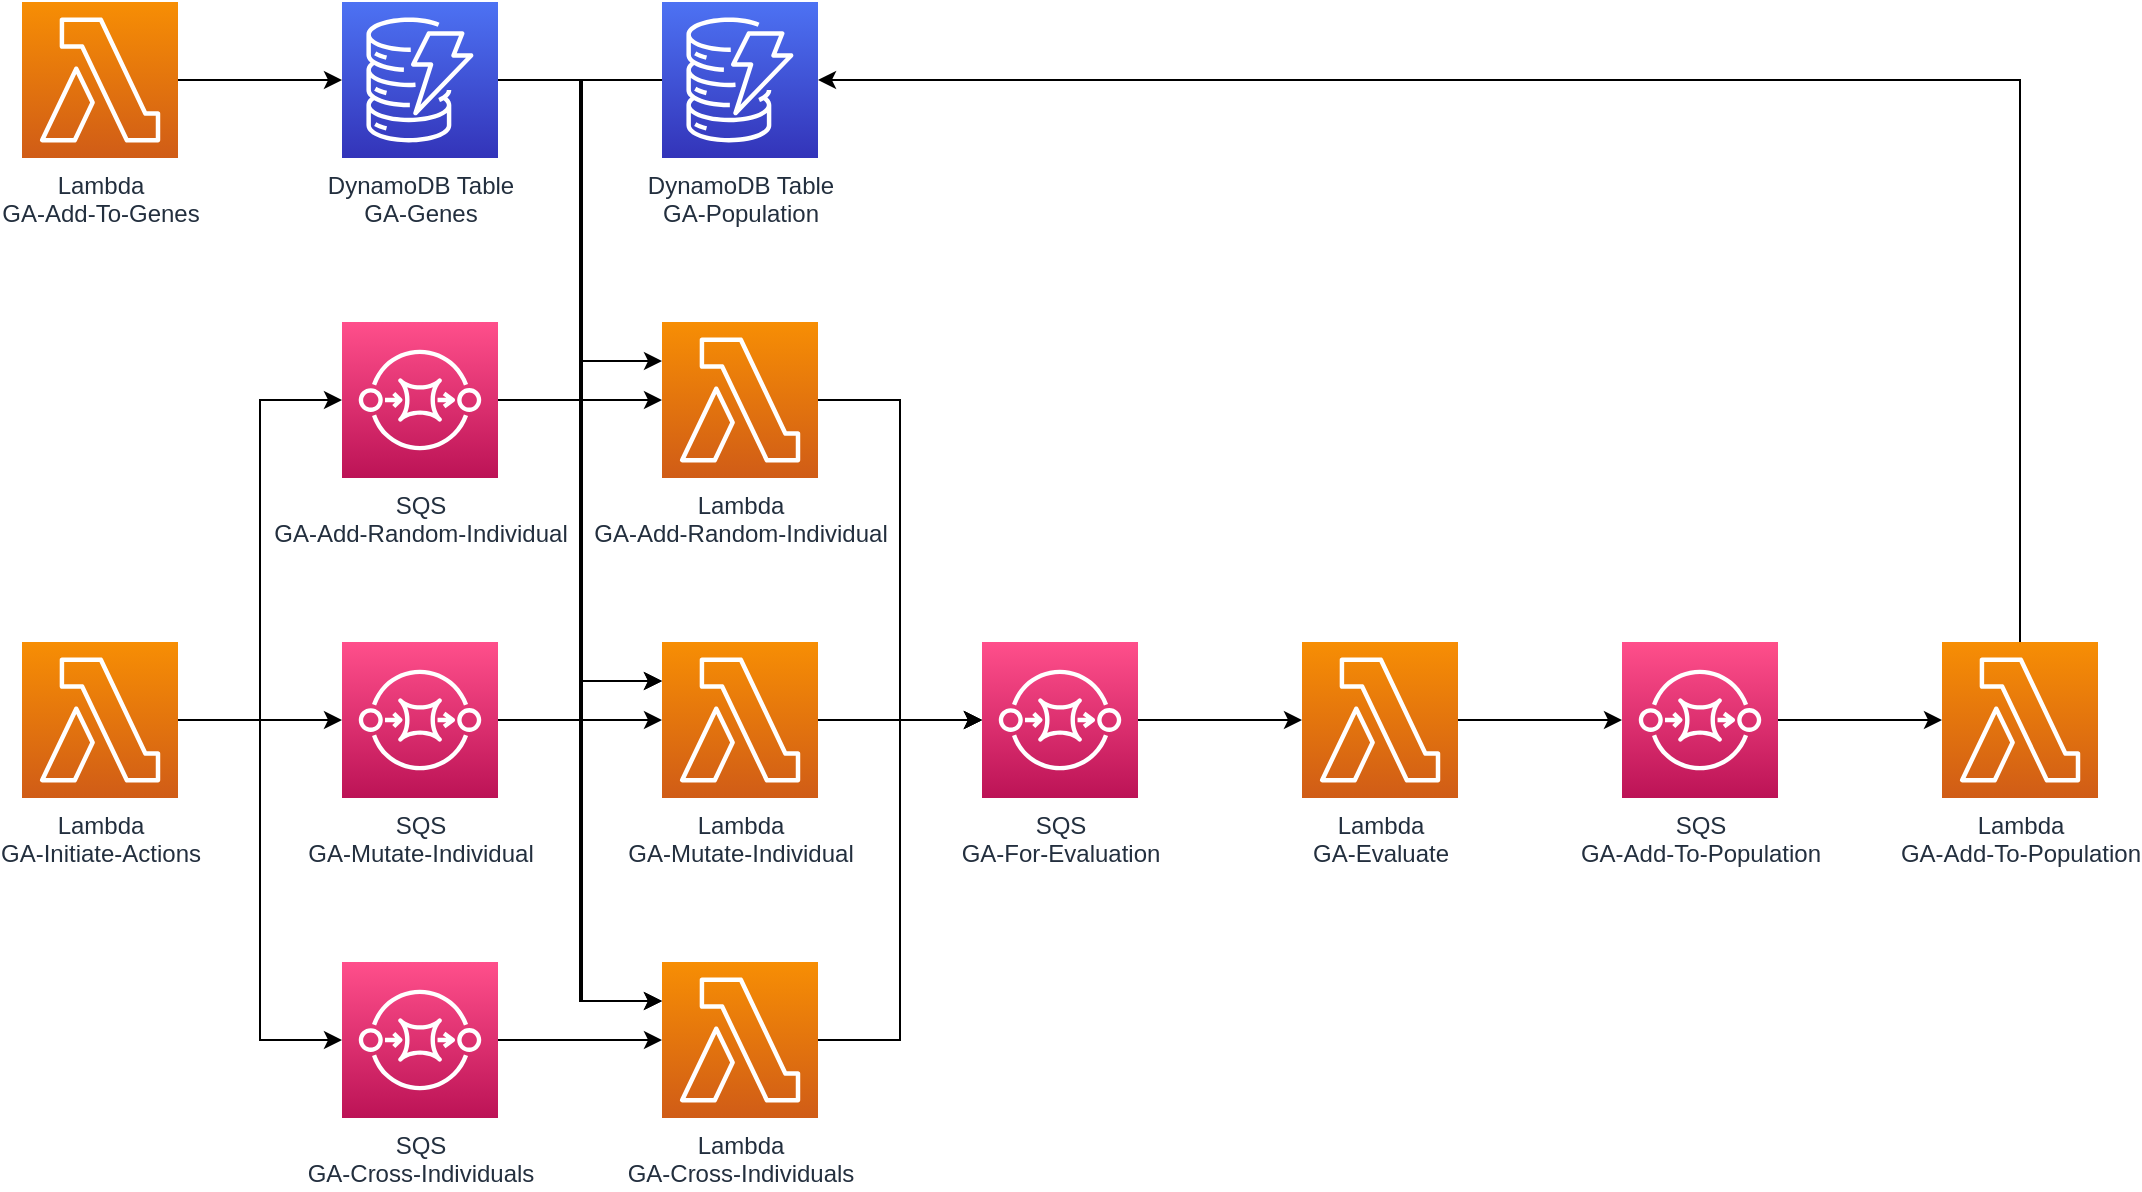 <mxfile version="18.0.8" type="device" pages="2"><diagram id="2--1__OR1NneV_YEMapW" name="Page-1"><mxGraphModel dx="2062" dy="1140" grid="1" gridSize="10" guides="1" tooltips="1" connect="1" arrows="1" fold="1" page="1" pageScale="1" pageWidth="1169" pageHeight="827" math="0" shadow="0"><root><mxCell id="0"/><mxCell id="1" parent="0"/><mxCell id="NyY_K8HsfJrdwetki1rq-37" style="edgeStyle=orthogonalEdgeStyle;rounded=0;orthogonalLoop=1;jettySize=auto;html=1;exitX=1;exitY=0.5;exitDx=0;exitDy=0;exitPerimeter=0;entryX=0;entryY=0.5;entryDx=0;entryDy=0;entryPerimeter=0;fontSize=12;fontStyle=0" edge="1" parent="1" source="NyY_K8HsfJrdwetki1rq-1" target="NyY_K8HsfJrdwetki1rq-10"><mxGeometry relative="1" as="geometry"/></mxCell><mxCell id="NyY_K8HsfJrdwetki1rq-1" value="SQS&lt;br style=&quot;font-size: 12px;&quot;&gt;GA-Add-Random-Individual" style="sketch=0;points=[[0,0,0],[0.25,0,0],[0.5,0,0],[0.75,0,0],[1,0,0],[0,1,0],[0.25,1,0],[0.5,1,0],[0.75,1,0],[1,1,0],[0,0.25,0],[0,0.5,0],[0,0.75,0],[1,0.25,0],[1,0.5,0],[1,0.75,0]];outlineConnect=0;fontColor=#232F3E;gradientColor=#FF4F8B;gradientDirection=north;fillColor=#BC1356;strokeColor=#ffffff;dashed=0;verticalLabelPosition=bottom;verticalAlign=top;align=center;html=1;fontSize=12;fontStyle=0;aspect=fixed;shape=mxgraph.aws4.resourceIcon;resIcon=mxgraph.aws4.sqs;" vertex="1" parent="1"><mxGeometry x="240" y="240" width="78" height="78" as="geometry"/></mxCell><mxCell id="NyY_K8HsfJrdwetki1rq-31" style="edgeStyle=orthogonalEdgeStyle;rounded=0;orthogonalLoop=1;jettySize=auto;html=1;exitX=1;exitY=0.5;exitDx=0;exitDy=0;exitPerimeter=0;entryX=0;entryY=0.5;entryDx=0;entryDy=0;entryPerimeter=0;fontSize=12;fontStyle=0" edge="1" parent="1" source="NyY_K8HsfJrdwetki1rq-2" target="NyY_K8HsfJrdwetki1rq-9"><mxGeometry relative="1" as="geometry"/></mxCell><mxCell id="NyY_K8HsfJrdwetki1rq-2" value="SQS&lt;br style=&quot;font-size: 12px;&quot;&gt;GA-Mutate-Individual" style="sketch=0;points=[[0,0,0],[0.25,0,0],[0.5,0,0],[0.75,0,0],[1,0,0],[0,1,0],[0.25,1,0],[0.5,1,0],[0.75,1,0],[1,1,0],[0,0.25,0],[0,0.5,0],[0,0.75,0],[1,0.25,0],[1,0.5,0],[1,0.75,0]];outlineConnect=0;fontColor=#232F3E;gradientColor=#FF4F8B;gradientDirection=north;fillColor=#BC1356;strokeColor=#ffffff;dashed=0;verticalLabelPosition=bottom;verticalAlign=top;align=center;html=1;fontSize=12;fontStyle=0;aspect=fixed;shape=mxgraph.aws4.resourceIcon;resIcon=mxgraph.aws4.sqs;" vertex="1" parent="1"><mxGeometry x="240" y="400" width="78" height="78" as="geometry"/></mxCell><mxCell id="NyY_K8HsfJrdwetki1rq-40" style="edgeStyle=orthogonalEdgeStyle;rounded=0;orthogonalLoop=1;jettySize=auto;html=1;exitX=1;exitY=0.5;exitDx=0;exitDy=0;exitPerimeter=0;entryX=0;entryY=0.5;entryDx=0;entryDy=0;entryPerimeter=0;fontSize=12;fontStyle=0" edge="1" parent="1" source="NyY_K8HsfJrdwetki1rq-5" target="NyY_K8HsfJrdwetki1rq-11"><mxGeometry relative="1" as="geometry"/></mxCell><mxCell id="NyY_K8HsfJrdwetki1rq-5" value="SQS&lt;br style=&quot;font-size: 12px;&quot;&gt;GA-Cross-Individuals" style="sketch=0;points=[[0,0,0],[0.25,0,0],[0.5,0,0],[0.75,0,0],[1,0,0],[0,1,0],[0.25,1,0],[0.5,1,0],[0.75,1,0],[1,1,0],[0,0.25,0],[0,0.5,0],[0,0.75,0],[1,0.25,0],[1,0.5,0],[1,0.75,0]];outlineConnect=0;fontColor=#232F3E;gradientColor=#FF4F8B;gradientDirection=north;fillColor=#BC1356;strokeColor=#ffffff;dashed=0;verticalLabelPosition=bottom;verticalAlign=top;align=center;html=1;fontSize=12;fontStyle=0;aspect=fixed;shape=mxgraph.aws4.resourceIcon;resIcon=mxgraph.aws4.sqs;" vertex="1" parent="1"><mxGeometry x="240" y="560" width="78" height="78" as="geometry"/></mxCell><mxCell id="NyY_K8HsfJrdwetki1rq-33" style="edgeStyle=orthogonalEdgeStyle;rounded=0;orthogonalLoop=1;jettySize=auto;html=1;exitX=1;exitY=0.5;exitDx=0;exitDy=0;exitPerimeter=0;entryX=0;entryY=0.5;entryDx=0;entryDy=0;entryPerimeter=0;fontSize=12;fontStyle=0" edge="1" parent="1" source="NyY_K8HsfJrdwetki1rq-6" target="NyY_K8HsfJrdwetki1rq-12"><mxGeometry relative="1" as="geometry"/></mxCell><mxCell id="NyY_K8HsfJrdwetki1rq-6" value="SQS&lt;br style=&quot;font-size: 12px;&quot;&gt;GA-For-Evaluation" style="sketch=0;points=[[0,0,0],[0.25,0,0],[0.5,0,0],[0.75,0,0],[1,0,0],[0,1,0],[0.25,1,0],[0.5,1,0],[0.75,1,0],[1,1,0],[0,0.25,0],[0,0.5,0],[0,0.75,0],[1,0.25,0],[1,0.5,0],[1,0.75,0]];outlineConnect=0;fontColor=#232F3E;gradientColor=#FF4F8B;gradientDirection=north;fillColor=#BC1356;strokeColor=#ffffff;dashed=0;verticalLabelPosition=bottom;verticalAlign=top;align=center;html=1;fontSize=12;fontStyle=0;aspect=fixed;shape=mxgraph.aws4.resourceIcon;resIcon=mxgraph.aws4.sqs;" vertex="1" parent="1"><mxGeometry x="560" y="400" width="78" height="78" as="geometry"/></mxCell><mxCell id="NyY_K8HsfJrdwetki1rq-35" style="edgeStyle=orthogonalEdgeStyle;rounded=0;orthogonalLoop=1;jettySize=auto;html=1;exitX=1;exitY=0.5;exitDx=0;exitDy=0;exitPerimeter=0;entryX=0;entryY=0.5;entryDx=0;entryDy=0;entryPerimeter=0;fontSize=12;fontStyle=0" edge="1" parent="1" source="NyY_K8HsfJrdwetki1rq-7" target="NyY_K8HsfJrdwetki1rq-13"><mxGeometry relative="1" as="geometry"/></mxCell><mxCell id="NyY_K8HsfJrdwetki1rq-7" value="SQS&lt;br style=&quot;font-size: 12px;&quot;&gt;GA-Add-To-Population" style="sketch=0;points=[[0,0,0],[0.25,0,0],[0.5,0,0],[0.75,0,0],[1,0,0],[0,1,0],[0.25,1,0],[0.5,1,0],[0.75,1,0],[1,1,0],[0,0.25,0],[0,0.5,0],[0,0.75,0],[1,0.25,0],[1,0.5,0],[1,0.75,0]];outlineConnect=0;fontColor=#232F3E;gradientColor=#FF4F8B;gradientDirection=north;fillColor=#BC1356;strokeColor=#ffffff;dashed=0;verticalLabelPosition=bottom;verticalAlign=top;align=center;html=1;fontSize=12;fontStyle=0;aspect=fixed;shape=mxgraph.aws4.resourceIcon;resIcon=mxgraph.aws4.sqs;" vertex="1" parent="1"><mxGeometry x="880" y="400" width="78" height="78" as="geometry"/></mxCell><mxCell id="NyY_K8HsfJrdwetki1rq-30" style="edgeStyle=orthogonalEdgeStyle;rounded=0;orthogonalLoop=1;jettySize=auto;html=1;exitX=1;exitY=0.5;exitDx=0;exitDy=0;exitPerimeter=0;entryX=0;entryY=0.5;entryDx=0;entryDy=0;entryPerimeter=0;fontSize=12;fontStyle=0" edge="1" parent="1" source="NyY_K8HsfJrdwetki1rq-8" target="NyY_K8HsfJrdwetki1rq-2"><mxGeometry relative="1" as="geometry"/></mxCell><mxCell id="NyY_K8HsfJrdwetki1rq-36" style="edgeStyle=orthogonalEdgeStyle;rounded=0;orthogonalLoop=1;jettySize=auto;html=1;exitX=1;exitY=0.5;exitDx=0;exitDy=0;exitPerimeter=0;entryX=0;entryY=0.5;entryDx=0;entryDy=0;entryPerimeter=0;fontSize=12;fontStyle=0" edge="1" parent="1" source="NyY_K8HsfJrdwetki1rq-8" target="NyY_K8HsfJrdwetki1rq-1"><mxGeometry relative="1" as="geometry"/></mxCell><mxCell id="NyY_K8HsfJrdwetki1rq-39" style="edgeStyle=orthogonalEdgeStyle;rounded=0;orthogonalLoop=1;jettySize=auto;html=1;exitX=1;exitY=0.5;exitDx=0;exitDy=0;exitPerimeter=0;entryX=0;entryY=0.5;entryDx=0;entryDy=0;entryPerimeter=0;fontSize=12;fontStyle=0" edge="1" parent="1" source="NyY_K8HsfJrdwetki1rq-8" target="NyY_K8HsfJrdwetki1rq-5"><mxGeometry relative="1" as="geometry"/></mxCell><mxCell id="NyY_K8HsfJrdwetki1rq-8" value="Lambda&lt;br style=&quot;font-size: 12px;&quot;&gt;GA-Initiate-Actions" style="sketch=0;points=[[0,0,0],[0.25,0,0],[0.5,0,0],[0.75,0,0],[1,0,0],[0,1,0],[0.25,1,0],[0.5,1,0],[0.75,1,0],[1,1,0],[0,0.25,0],[0,0.5,0],[0,0.75,0],[1,0.25,0],[1,0.5,0],[1,0.75,0]];outlineConnect=0;fontColor=#232F3E;gradientColor=#F78E04;gradientDirection=north;fillColor=#D05C17;strokeColor=#ffffff;dashed=0;verticalLabelPosition=bottom;verticalAlign=top;align=center;html=1;fontSize=12;fontStyle=0;aspect=fixed;shape=mxgraph.aws4.resourceIcon;resIcon=mxgraph.aws4.lambda;" vertex="1" parent="1"><mxGeometry x="80" y="400" width="78" height="78" as="geometry"/></mxCell><mxCell id="NyY_K8HsfJrdwetki1rq-32" style="edgeStyle=orthogonalEdgeStyle;rounded=0;orthogonalLoop=1;jettySize=auto;html=1;exitX=1;exitY=0.5;exitDx=0;exitDy=0;exitPerimeter=0;entryX=0;entryY=0.5;entryDx=0;entryDy=0;entryPerimeter=0;fontSize=12;fontStyle=0" edge="1" parent="1" source="NyY_K8HsfJrdwetki1rq-9" target="NyY_K8HsfJrdwetki1rq-6"><mxGeometry relative="1" as="geometry"/></mxCell><mxCell id="NyY_K8HsfJrdwetki1rq-9" value="Lambda&lt;br style=&quot;font-size: 12px;&quot;&gt;GA-Mutate-Individual" style="sketch=0;points=[[0,0,0],[0.25,0,0],[0.5,0,0],[0.75,0,0],[1,0,0],[0,1,0],[0.25,1,0],[0.5,1,0],[0.75,1,0],[1,1,0],[0,0.25,0],[0,0.5,0],[0,0.75,0],[1,0.25,0],[1,0.5,0],[1,0.75,0]];outlineConnect=0;fontColor=#232F3E;gradientColor=#F78E04;gradientDirection=north;fillColor=#D05C17;strokeColor=#ffffff;dashed=0;verticalLabelPosition=bottom;verticalAlign=top;align=center;html=1;fontSize=12;fontStyle=0;aspect=fixed;shape=mxgraph.aws4.resourceIcon;resIcon=mxgraph.aws4.lambda;" vertex="1" parent="1"><mxGeometry x="400" y="400" width="78" height="78" as="geometry"/></mxCell><mxCell id="NyY_K8HsfJrdwetki1rq-38" style="edgeStyle=orthogonalEdgeStyle;rounded=0;orthogonalLoop=1;jettySize=auto;html=1;exitX=1;exitY=0.5;exitDx=0;exitDy=0;exitPerimeter=0;entryX=0;entryY=0.5;entryDx=0;entryDy=0;entryPerimeter=0;fontSize=12;fontStyle=0" edge="1" parent="1" source="NyY_K8HsfJrdwetki1rq-10" target="NyY_K8HsfJrdwetki1rq-6"><mxGeometry relative="1" as="geometry"/></mxCell><mxCell id="NyY_K8HsfJrdwetki1rq-10" value="Lambda&lt;br style=&quot;font-size: 12px;&quot;&gt;GA-Add-Random-Individual" style="sketch=0;points=[[0,0,0],[0.25,0,0],[0.5,0,0],[0.75,0,0],[1,0,0],[0,1,0],[0.25,1,0],[0.5,1,0],[0.75,1,0],[1,1,0],[0,0.25,0],[0,0.5,0],[0,0.75,0],[1,0.25,0],[1,0.5,0],[1,0.75,0]];outlineConnect=0;fontColor=#232F3E;gradientColor=#F78E04;gradientDirection=north;fillColor=#D05C17;strokeColor=#ffffff;dashed=0;verticalLabelPosition=bottom;verticalAlign=top;align=center;html=1;fontSize=12;fontStyle=0;aspect=fixed;shape=mxgraph.aws4.resourceIcon;resIcon=mxgraph.aws4.lambda;" vertex="1" parent="1"><mxGeometry x="400" y="240" width="78" height="78" as="geometry"/></mxCell><mxCell id="NyY_K8HsfJrdwetki1rq-41" style="edgeStyle=orthogonalEdgeStyle;rounded=0;orthogonalLoop=1;jettySize=auto;html=1;exitX=1;exitY=0.5;exitDx=0;exitDy=0;exitPerimeter=0;entryX=0;entryY=0.5;entryDx=0;entryDy=0;entryPerimeter=0;fontSize=12;fontStyle=0" edge="1" parent="1" source="NyY_K8HsfJrdwetki1rq-11" target="NyY_K8HsfJrdwetki1rq-6"><mxGeometry relative="1" as="geometry"/></mxCell><mxCell id="NyY_K8HsfJrdwetki1rq-11" value="Lambda&lt;br style=&quot;font-size: 12px;&quot;&gt;GA-Cross-Individuals" style="sketch=0;points=[[0,0,0],[0.25,0,0],[0.5,0,0],[0.75,0,0],[1,0,0],[0,1,0],[0.25,1,0],[0.5,1,0],[0.75,1,0],[1,1,0],[0,0.25,0],[0,0.5,0],[0,0.75,0],[1,0.25,0],[1,0.5,0],[1,0.75,0]];outlineConnect=0;fontColor=#232F3E;gradientColor=#F78E04;gradientDirection=north;fillColor=#D05C17;strokeColor=#ffffff;dashed=0;verticalLabelPosition=bottom;verticalAlign=top;align=center;html=1;fontSize=12;fontStyle=0;aspect=fixed;shape=mxgraph.aws4.resourceIcon;resIcon=mxgraph.aws4.lambda;" vertex="1" parent="1"><mxGeometry x="400" y="560" width="78" height="78" as="geometry"/></mxCell><mxCell id="NyY_K8HsfJrdwetki1rq-34" style="edgeStyle=orthogonalEdgeStyle;rounded=0;orthogonalLoop=1;jettySize=auto;html=1;exitX=1;exitY=0.5;exitDx=0;exitDy=0;exitPerimeter=0;entryX=0;entryY=0.5;entryDx=0;entryDy=0;entryPerimeter=0;fontSize=12;fontStyle=0" edge="1" parent="1" source="NyY_K8HsfJrdwetki1rq-12" target="NyY_K8HsfJrdwetki1rq-7"><mxGeometry relative="1" as="geometry"/></mxCell><mxCell id="NyY_K8HsfJrdwetki1rq-12" value="Lambda&lt;br style=&quot;font-size: 12px;&quot;&gt;GA-Evaluate" style="sketch=0;points=[[0,0,0],[0.25,0,0],[0.5,0,0],[0.75,0,0],[1,0,0],[0,1,0],[0.25,1,0],[0.5,1,0],[0.75,1,0],[1,1,0],[0,0.25,0],[0,0.5,0],[0,0.75,0],[1,0.25,0],[1,0.5,0],[1,0.75,0]];outlineConnect=0;fontColor=#232F3E;gradientColor=#F78E04;gradientDirection=north;fillColor=#D05C17;strokeColor=#ffffff;dashed=0;verticalLabelPosition=bottom;verticalAlign=top;align=center;html=1;fontSize=12;fontStyle=0;aspect=fixed;shape=mxgraph.aws4.resourceIcon;resIcon=mxgraph.aws4.lambda;" vertex="1" parent="1"><mxGeometry x="720" y="400" width="78" height="78" as="geometry"/></mxCell><mxCell id="NyY_K8HsfJrdwetki1rq-52" style="edgeStyle=orthogonalEdgeStyle;rounded=0;orthogonalLoop=1;jettySize=auto;html=1;exitX=0.5;exitY=0;exitDx=0;exitDy=0;exitPerimeter=0;entryX=1;entryY=0.5;entryDx=0;entryDy=0;entryPerimeter=0;fontSize=12;fontStyle=0" edge="1" parent="1" source="NyY_K8HsfJrdwetki1rq-13" target="NyY_K8HsfJrdwetki1rq-16"><mxGeometry relative="1" as="geometry"/></mxCell><mxCell id="NyY_K8HsfJrdwetki1rq-13" value="Lambda&lt;br style=&quot;font-size: 12px;&quot;&gt;GA-Add-To-Population" style="sketch=0;points=[[0,0,0],[0.25,0,0],[0.5,0,0],[0.75,0,0],[1,0,0],[0,1,0],[0.25,1,0],[0.5,1,0],[0.75,1,0],[1,1,0],[0,0.25,0],[0,0.5,0],[0,0.75,0],[1,0.25,0],[1,0.5,0],[1,0.75,0]];outlineConnect=0;fontColor=#232F3E;gradientColor=#F78E04;gradientDirection=north;fillColor=#D05C17;strokeColor=#ffffff;dashed=0;verticalLabelPosition=bottom;verticalAlign=top;align=center;html=1;fontSize=12;fontStyle=0;aspect=fixed;shape=mxgraph.aws4.resourceIcon;resIcon=mxgraph.aws4.lambda;" vertex="1" parent="1"><mxGeometry x="1040" y="400" width="78" height="78" as="geometry"/></mxCell><mxCell id="NyY_K8HsfJrdwetki1rq-51" style="edgeStyle=orthogonalEdgeStyle;rounded=0;orthogonalLoop=1;jettySize=auto;html=1;exitX=1;exitY=0.5;exitDx=0;exitDy=0;exitPerimeter=0;entryX=0;entryY=0.5;entryDx=0;entryDy=0;entryPerimeter=0;fontSize=12;fontStyle=0" edge="1" parent="1" source="NyY_K8HsfJrdwetki1rq-14" target="NyY_K8HsfJrdwetki1rq-15"><mxGeometry relative="1" as="geometry"/></mxCell><mxCell id="NyY_K8HsfJrdwetki1rq-14" value="Lambda&lt;br style=&quot;font-size: 12px;&quot;&gt;GA-Add-To-Genes" style="sketch=0;points=[[0,0,0],[0.25,0,0],[0.5,0,0],[0.75,0,0],[1,0,0],[0,1,0],[0.25,1,0],[0.5,1,0],[0.75,1,0],[1,1,0],[0,0.25,0],[0,0.5,0],[0,0.75,0],[1,0.25,0],[1,0.5,0],[1,0.75,0]];outlineConnect=0;fontColor=#232F3E;gradientColor=#F78E04;gradientDirection=north;fillColor=#D05C17;strokeColor=#ffffff;dashed=0;verticalLabelPosition=bottom;verticalAlign=top;align=center;html=1;fontSize=12;fontStyle=0;aspect=fixed;shape=mxgraph.aws4.resourceIcon;resIcon=mxgraph.aws4.lambda;" vertex="1" parent="1"><mxGeometry x="80" y="80" width="78" height="78" as="geometry"/></mxCell><mxCell id="NyY_K8HsfJrdwetki1rq-43" style="edgeStyle=orthogonalEdgeStyle;rounded=0;orthogonalLoop=1;jettySize=auto;html=1;exitX=1;exitY=0.5;exitDx=0;exitDy=0;exitPerimeter=0;entryX=0;entryY=0.25;entryDx=0;entryDy=0;entryPerimeter=0;fontSize=12;fontStyle=0" edge="1" parent="1" source="NyY_K8HsfJrdwetki1rq-15" target="NyY_K8HsfJrdwetki1rq-10"><mxGeometry relative="1" as="geometry"/></mxCell><mxCell id="NyY_K8HsfJrdwetki1rq-45" style="edgeStyle=orthogonalEdgeStyle;rounded=0;orthogonalLoop=1;jettySize=auto;html=1;exitX=1;exitY=0.5;exitDx=0;exitDy=0;exitPerimeter=0;entryX=0;entryY=0.25;entryDx=0;entryDy=0;entryPerimeter=0;fontSize=12;fontStyle=0" edge="1" parent="1" source="NyY_K8HsfJrdwetki1rq-15" target="NyY_K8HsfJrdwetki1rq-9"><mxGeometry relative="1" as="geometry"/></mxCell><mxCell id="NyY_K8HsfJrdwetki1rq-46" style="edgeStyle=orthogonalEdgeStyle;rounded=0;orthogonalLoop=1;jettySize=auto;html=1;exitX=1;exitY=0.5;exitDx=0;exitDy=0;exitPerimeter=0;entryX=0;entryY=0.25;entryDx=0;entryDy=0;entryPerimeter=0;fontSize=12;fontStyle=0" edge="1" parent="1" source="NyY_K8HsfJrdwetki1rq-15" target="NyY_K8HsfJrdwetki1rq-11"><mxGeometry relative="1" as="geometry"/></mxCell><mxCell id="NyY_K8HsfJrdwetki1rq-15" value="DynamoDB Table&lt;br style=&quot;font-size: 12px;&quot;&gt;GA-Genes" style="sketch=0;points=[[0,0,0],[0.25,0,0],[0.5,0,0],[0.75,0,0],[1,0,0],[0,1,0],[0.25,1,0],[0.5,1,0],[0.75,1,0],[1,1,0],[0,0.25,0],[0,0.5,0],[0,0.75,0],[1,0.25,0],[1,0.5,0],[1,0.75,0]];outlineConnect=0;fontColor=#232F3E;gradientColor=#4D72F3;gradientDirection=north;fillColor=#3334B9;strokeColor=#ffffff;dashed=0;verticalLabelPosition=bottom;verticalAlign=top;align=center;html=1;fontSize=12;fontStyle=0;aspect=fixed;shape=mxgraph.aws4.resourceIcon;resIcon=mxgraph.aws4.dynamodb;" vertex="1" parent="1"><mxGeometry x="240" y="80" width="78" height="78" as="geometry"/></mxCell><mxCell id="NyY_K8HsfJrdwetki1rq-49" style="edgeStyle=orthogonalEdgeStyle;rounded=0;orthogonalLoop=1;jettySize=auto;html=1;exitX=0;exitY=0.5;exitDx=0;exitDy=0;exitPerimeter=0;entryX=0;entryY=0.25;entryDx=0;entryDy=0;entryPerimeter=0;fontSize=12;fontStyle=0" edge="1" parent="1" source="NyY_K8HsfJrdwetki1rq-16" target="NyY_K8HsfJrdwetki1rq-9"><mxGeometry relative="1" as="geometry"><Array as="points"><mxPoint x="360" y="119"/><mxPoint x="360" y="420"/></Array></mxGeometry></mxCell><mxCell id="NyY_K8HsfJrdwetki1rq-50" style="edgeStyle=orthogonalEdgeStyle;rounded=0;orthogonalLoop=1;jettySize=auto;html=1;exitX=0;exitY=0.5;exitDx=0;exitDy=0;exitPerimeter=0;entryX=0;entryY=0.25;entryDx=0;entryDy=0;entryPerimeter=0;fontSize=12;fontStyle=0" edge="1" parent="1" source="NyY_K8HsfJrdwetki1rq-16" target="NyY_K8HsfJrdwetki1rq-11"><mxGeometry relative="1" as="geometry"><Array as="points"><mxPoint x="360" y="119"/><mxPoint x="360" y="580"/></Array></mxGeometry></mxCell><mxCell id="NyY_K8HsfJrdwetki1rq-16" value="DynamoDB Table&lt;br style=&quot;font-size: 12px;&quot;&gt;GA-Population" style="sketch=0;points=[[0,0,0],[0.25,0,0],[0.5,0,0],[0.75,0,0],[1,0,0],[0,1,0],[0.25,1,0],[0.5,1,0],[0.75,1,0],[1,1,0],[0,0.25,0],[0,0.5,0],[0,0.75,0],[1,0.25,0],[1,0.5,0],[1,0.75,0]];outlineConnect=0;fontColor=#232F3E;gradientColor=#4D72F3;gradientDirection=north;fillColor=#3334B9;strokeColor=#ffffff;dashed=0;verticalLabelPosition=bottom;verticalAlign=top;align=center;html=1;fontSize=12;fontStyle=0;aspect=fixed;shape=mxgraph.aws4.resourceIcon;resIcon=mxgraph.aws4.dynamodb;" vertex="1" parent="1"><mxGeometry x="400" y="80" width="78" height="78" as="geometry"/></mxCell></root></mxGraphModel></diagram><diagram id="bo1ICDINiGRXUYsjtsk0" name="Page-2"><mxGraphModel dx="2062" dy="1140" grid="1" gridSize="10" guides="1" tooltips="1" connect="1" arrows="1" fold="1" page="1" pageScale="1" pageWidth="1169" pageHeight="827" math="0" shadow="0"><root><mxCell id="0"/><mxCell id="1" parent="0"/><mxCell id="WpQ7xZdXc-N419N_YsIR-1" value="" style="verticalLabelPosition=bottom;html=1;verticalAlign=top;strokeWidth=1;align=center;outlineConnect=0;dashed=0;outlineConnect=0;shape=mxgraph.aws3d.dynamoDb;fillColor=#ECECEC;strokeColor=#5E5E5E;aspect=fixed;fontSize=12;" vertex="1" parent="1"><mxGeometry x="720" y="322.75" width="181.5" height="210" as="geometry"/></mxCell><mxCell id="WpQ7xZdXc-N419N_YsIR-2" value="" style="verticalLabelPosition=bottom;html=1;verticalAlign=top;strokeWidth=1;align=center;outlineConnect=0;dashed=0;outlineConnect=0;shape=mxgraph.aws3d.lambda;fillColor=#ECECEC;strokeColor=#5E5E5E;aspect=fixed;fontSize=12;" vertex="1" parent="1"><mxGeometry x="560" y="290" width="92" height="109.5" as="geometry"/></mxCell><mxCell id="WpQ7xZdXc-N419N_YsIR-3" value="" style="verticalLabelPosition=bottom;html=1;verticalAlign=top;strokeWidth=1;align=center;outlineConnect=0;dashed=0;outlineConnect=0;shape=mxgraph.aws3d.sqs;fillColor=#ECECEC;strokeColor=#5E5E5E;aspect=fixed;fontSize=12;" vertex="1" parent="1"><mxGeometry x="320" y="110" width="184" height="212.75" as="geometry"/></mxCell></root></mxGraphModel></diagram></mxfile>